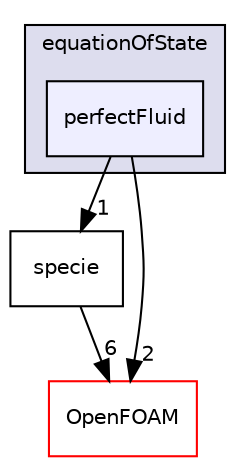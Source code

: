 digraph "src/thermophysicalModels/specie/equationOfState/perfectFluid" {
  bgcolor=transparent;
  compound=true
  node [ fontsize="10", fontname="Helvetica"];
  edge [ labelfontsize="10", labelfontname="Helvetica"];
  subgraph clusterdir_f6178c4a32c891ac3a18c9e9fb558e23 {
    graph [ bgcolor="#ddddee", pencolor="black", label="equationOfState" fontname="Helvetica", fontsize="10", URL="dir_f6178c4a32c891ac3a18c9e9fb558e23.html"]
  dir_cd720ca578235ffcdec38560c32dfda2 [shape=box, label="perfectFluid", style="filled", fillcolor="#eeeeff", pencolor="black", URL="dir_cd720ca578235ffcdec38560c32dfda2.html"];
  }
  dir_0a4039949b5e30fbb8957147ecb4e7fe [shape=box label="specie" URL="dir_0a4039949b5e30fbb8957147ecb4e7fe.html"];
  dir_c5473ff19b20e6ec4dfe5c310b3778a8 [shape=box label="OpenFOAM" color="red" URL="dir_c5473ff19b20e6ec4dfe5c310b3778a8.html"];
  dir_cd720ca578235ffcdec38560c32dfda2->dir_0a4039949b5e30fbb8957147ecb4e7fe [headlabel="1", labeldistance=1.5 headhref="dir_002939_002966.html"];
  dir_cd720ca578235ffcdec38560c32dfda2->dir_c5473ff19b20e6ec4dfe5c310b3778a8 [headlabel="2", labeldistance=1.5 headhref="dir_002939_001896.html"];
  dir_0a4039949b5e30fbb8957147ecb4e7fe->dir_c5473ff19b20e6ec4dfe5c310b3778a8 [headlabel="6", labeldistance=1.5 headhref="dir_002966_001896.html"];
}

